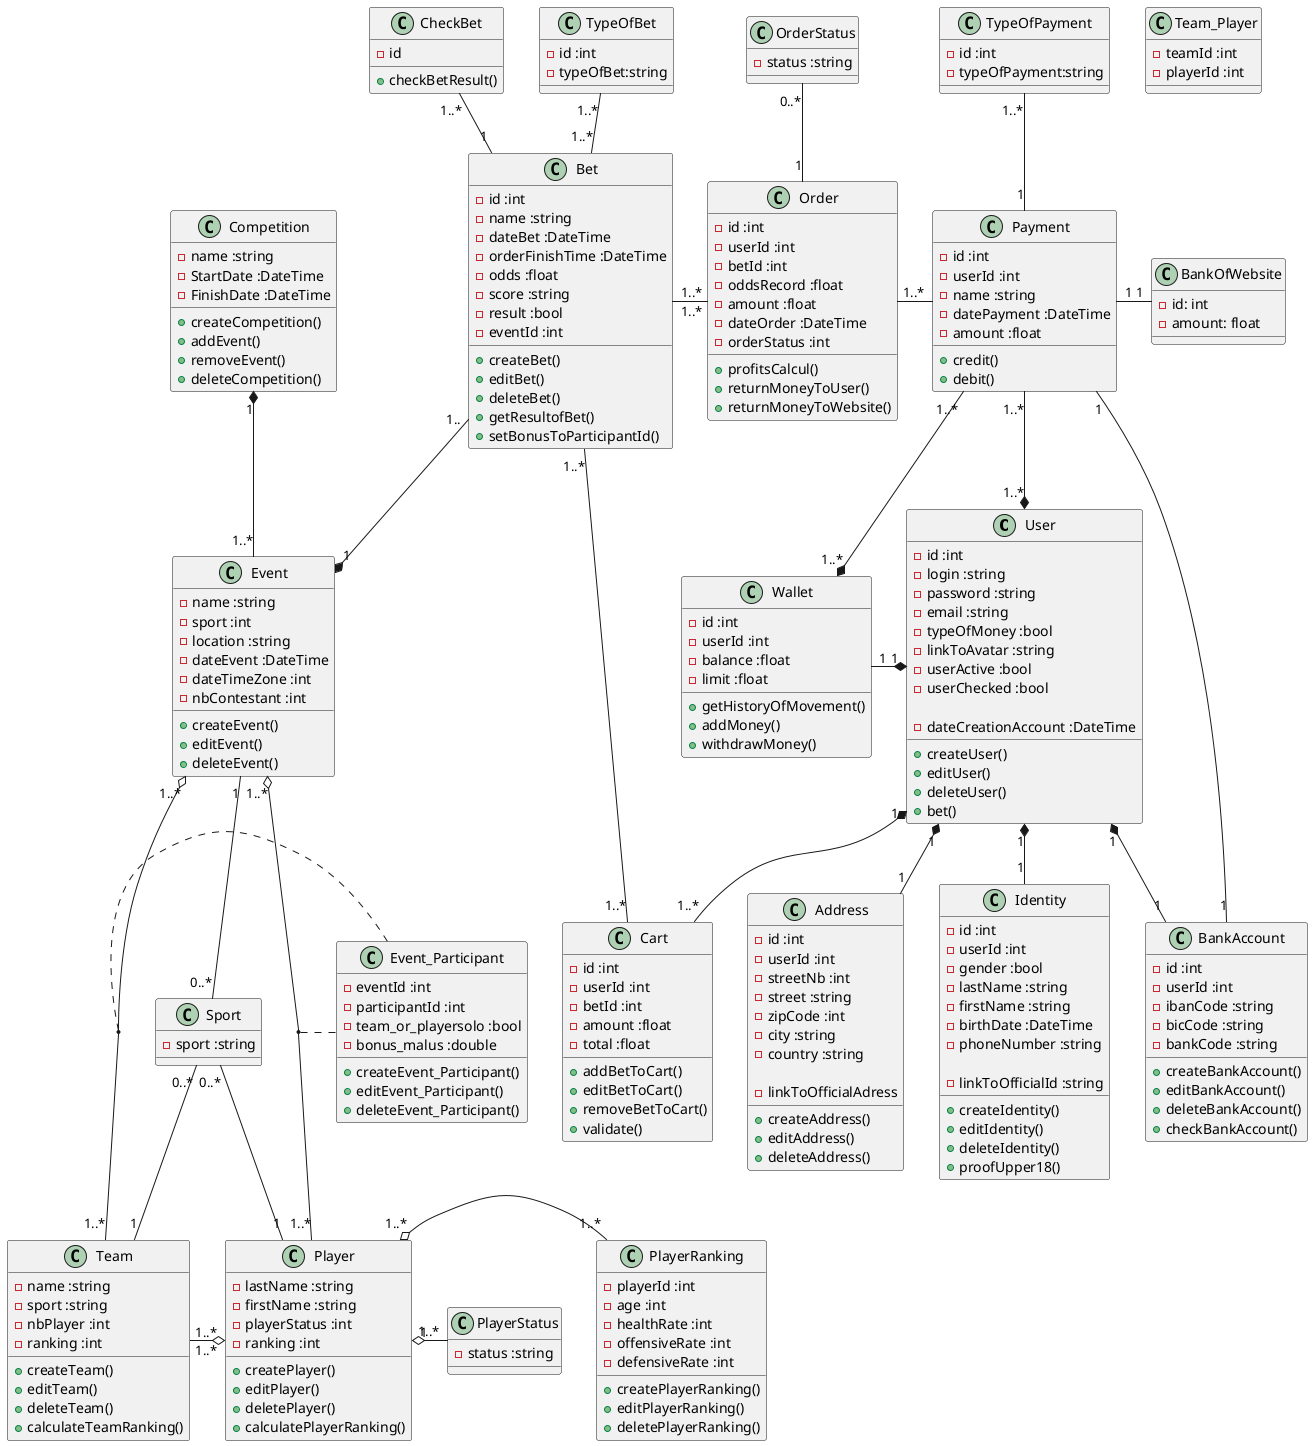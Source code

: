 @startuml parisportif

class User {
    - id :int
    - login :string
    - password :string
    - email :string
    - typeOfMoney :bool
    - linkToAvatar :string
    - userActive :bool
    - userChecked :bool

    - dateCreationAccount :DateTime

    + createUser()
    + editUser()
    + deleteUser()
    + bet()
}

class Identity {
    - id :int
    - userId :int
    - gender :bool
    - lastName :string
    - firstName :string
    - birthDate :DateTime
    - phoneNumber :string

    - linkToOfficialId :string

    + createIdentity()
    + editIdentity()
    + deleteIdentity()
    + proofUpper18()
}

class Address {
    - id :int
    - userId :int
    - streetNb :int
    - street :string
    - zipCode :int
    - city :string
    - country :string

    - linkToOfficialAdress 

    + createAddress()
    + editAddress()
    + deleteAddress()
}

class Wallet {
    - id :int
    - userId :int
    - balance :float
    - limit :float

    + getHistoryOfMovement()
    + addMoney()
    + withdrawMoney()
}


class BankAccount {
    - id :int
    - userId :int
    - ibanCode :string
    - bicCode :string
    - bankCode :string

    + createBankAccount()
    + editBankAccount()
    + deleteBankAccount()
    + checkBankAccount()
}

class BankOfWebsite {
    - id: int
    - amount: float
}


class Cart {
    - id :int
    - userId :int
    - betId :int
    - amount :float
    - total :float

    + addBetToCart()
    + editBetToCart()
    + removeBetToCart()
    + validate()
}


class Order {
    - id :int
    - userId :int
    - betId :int
    - oddsRecord :float
    - amount :float
    - dateOrder :DateTime
    - orderStatus :int

    + profitsCalcul()
    + returnMoneyToUser()
    + returnMoneyToWebsite()
}

class OrderStatus {
    - status :string
}

class Bet {
    - id :int
    - name :string
    - dateBet :DateTime
    - orderFinishTime :DateTime
    - odds :float
    - score :string
    - result :bool
    - eventId :int

    + createBet()
    + editBet()
    + deleteBet()
    + getResultofBet()
    + setBonusToParticipantId()
}

class TypeOfBet {
    - id :int
    - typeOfBet:string
}

class CheckBet {
    - id

    + checkBetResult()
}


class Payment {
    - id :int
    - userId :int
    - name :string
    - datePayment :DateTime
    - amount :float

    + credit()
    + debit()
}

class TypeOfPayment {
    - id :int
    - typeOfPayment:string

}

class Event {
    - name :string
    - sport :int
    - location :string
    - dateEvent :DateTime
    - dateTimeZone :int
    - nbContestant :int

    + createEvent()
    + editEvent()
    + deleteEvent()
}


class Sport {
    - sport :string
}


class Event_Participant {
    - eventId :int
    - participantId :int
    - team_or_playersolo :bool
    - bonus_malus :double

    + createEvent_Participant()
    + editEvent_Participant()
    + deleteEvent_Participant()
}

class Team {
    - name :string
    - sport :string
    - nbPlayer :int
    - ranking :int

    + createTeam()
    + editTeam()
    + deleteTeam()
    + calculateTeamRanking()
}

class Player {
    - lastName :string
    - firstName :string
    - playerStatus :int
    - ranking :int

    + createPlayer()
    + editPlayer()
    + deletePlayer()
    + calculatePlayerRanking()
}

class PlayerRanking {
    - playerId :int
    - age :int
    - healthRate :int
    - offensiveRate :int
    - defensiveRate :int

    + createPlayerRanking()
    + editPlayerRanking()
    + deletePlayerRanking()
}

class PlayerStatus {
    - status :string
}

class Team_Player {
    - teamId :int
    - playerId :int
}

class Competition {
    - name :string
    - StartDate :DateTime
    - FinishDate :DateTime

    + createCompetition()
    + addEvent()
    + removeEvent()
    + deleteCompetition()
}

User "1" *-- "1" Address
User "1" *-- "1" Identity
User "1" *-left- "1" Wallet
User "1" *-- "1..*" Cart
User "1" *-- "1" BankAccount
User "1..*" *-- "1..*" Payment

Payment "1..*" -down-* "1..*" Wallet
Payment "1..*" -left- "Order"
Payment "1" -- "1" BankAccount
Payment "1" -right- "1" BankOfWebsite
Payment "1" -up- "1..*" TypeOfPayment

Cart "1..*" -up- "1..*" Bet

Bet "1..*" -right- "1..*" Order
Bet "1..*" -up- "1..*" TypeOfBet
Bet "1" -up- "1..*" CheckBet


Order "1" -up-  "0..*" OrderStatus



Event "1" *-up- "1.." Bet
Event "1..*" -up-* "1" Competition
Event "1" -- "0..*" Sport
Team "1" -up- "0..*" Sport


Event "1..*" o-- "1..*" Team
(Event, Team) .. Event_Participant
Event "1..*" o-- "1..*" Player
(Event, Player) .left. Event_Participant

Player "1..*" o-left- "1..*" Team
Player "1..*" o-right- "1..*" PlayerRanking
Player "1" o-right- "1..*" PlayerStatus
Player "1" -up- "0..*" Sport


@enduml

